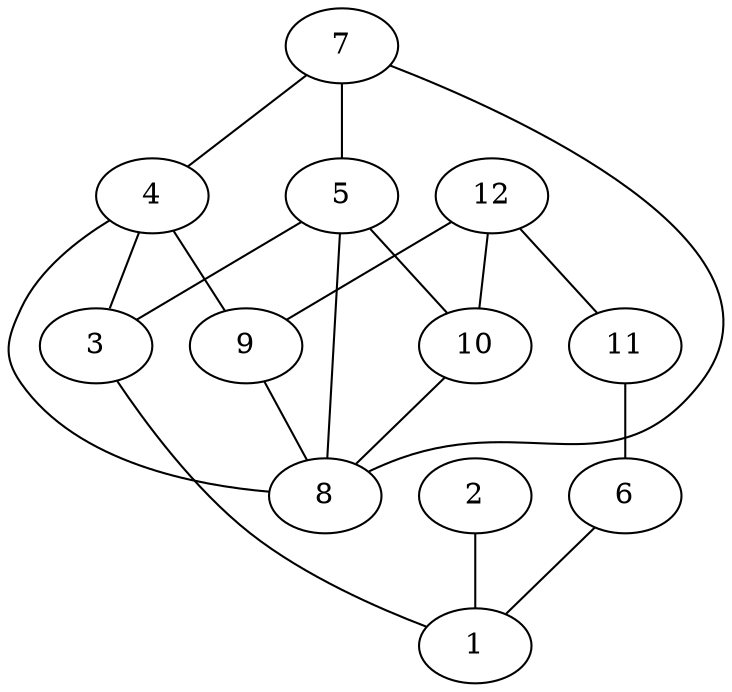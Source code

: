 graph G {
1;
2;
3;
4;
5;
6;
7;
8;
9;
10;
11;
12;
2 -- 1  [label=""];
3 -- 1  [label=""];
4 -- 3  [label=""];
4 -- 9  [label=""];
5 -- 3  [label=""];
5 -- 10  [label=""];
6 -- 1  [label=""];
7 -- 4  [label=""];
7 -- 5  [label=""];
9 -- 8  [label=""];
10 -- 8  [label=""];
11 -- 6  [label=""];
12 -- 9  [label=""];
12 -- 10  [label=""];
12 -- 11  [label=""];
7 -- 8  [label=""];
4 -- 8  [label=""];
5 -- 8  [label=""];
}
